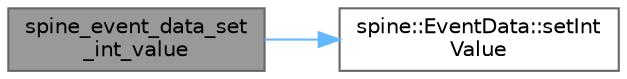 digraph "spine_event_data_set_int_value"
{
 // LATEX_PDF_SIZE
  bgcolor="transparent";
  edge [fontname=Helvetica,fontsize=10,labelfontname=Helvetica,labelfontsize=10];
  node [fontname=Helvetica,fontsize=10,shape=box,height=0.2,width=0.4];
  rankdir="LR";
  Node1 [id="Node000001",label="spine_event_data_set\l_int_value",height=0.2,width=0.4,color="gray40", fillcolor="grey60", style="filled", fontcolor="black",tooltip=" "];
  Node1 -> Node2 [id="edge2_Node000001_Node000002",color="steelblue1",style="solid",tooltip=" "];
  Node2 [id="Node000002",label="spine::EventData::setInt\lValue",height=0.2,width=0.4,color="grey40", fillcolor="white", style="filled",URL="$classspine_1_1_event_data.html#a21abd9eceea73d58cf47031860bd119d",tooltip=" "];
}
